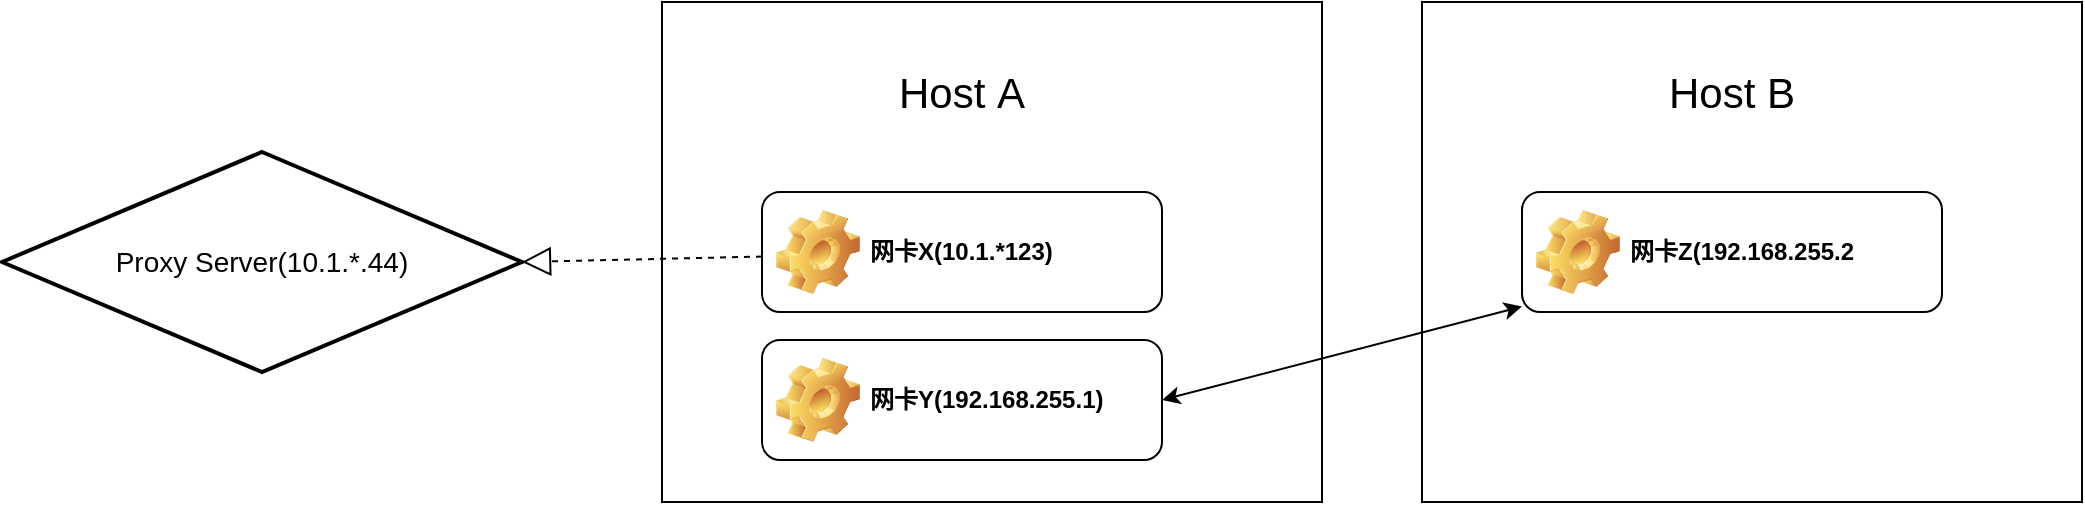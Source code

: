 <mxfile version="10.7.5" type="github"><diagram id="rq3TsojF4IwDo-_1PW8J" name="Page-1"><mxGraphModel dx="2205" dy="755" grid="1" gridSize="10" guides="1" tooltips="1" connect="1" arrows="1" fold="1" page="1" pageScale="1" pageWidth="827" pageHeight="1169" math="0" shadow="0"><root><mxCell id="0"/><mxCell id="1" parent="0"/><mxCell id="56PdxTiCXH39vy1W5SiV-4" value="Proxy&amp;nbsp;Server(10.1.*.44)" style="shape=rhombus;strokeWidth=2;fontSize=17;perimeter=rhombusPerimeter;whiteSpace=wrap;html=1;align=center;fontSize=14;" vertex="1" parent="1"><mxGeometry x="-420" y="490" width="260" height="110" as="geometry"/></mxCell><mxCell id="56PdxTiCXH39vy1W5SiV-40" value="" style="rounded=0;whiteSpace=wrap;html=1;" vertex="1" parent="1"><mxGeometry x="-90" y="415" width="330" height="250" as="geometry"/></mxCell><mxCell id="56PdxTiCXH39vy1W5SiV-41" value="网卡X(10.1.*123)" style="label;whiteSpace=wrap;html=1;image=img/clipart/Gear_128x128.png" vertex="1" parent="1"><mxGeometry x="-40" y="510" width="200" height="60" as="geometry"/></mxCell><mxCell id="56PdxTiCXH39vy1W5SiV-28" value="" style="endArrow=block;dashed=1;endFill=0;endSize=12;html=1;entryX=1;entryY=0.5;entryDx=0;entryDy=0;" edge="1" parent="1" source="56PdxTiCXH39vy1W5SiV-41" target="56PdxTiCXH39vy1W5SiV-4"><mxGeometry width="160" relative="1" as="geometry"><mxPoint x="190" y="339" as="sourcePoint"/><mxPoint x="250" y="240" as="targetPoint"/></mxGeometry></mxCell><mxCell id="56PdxTiCXH39vy1W5SiV-44" value="网卡Y(192.168.255.1)" style="label;whiteSpace=wrap;html=1;image=img/clipart/Gear_128x128.png" vertex="1" parent="1"><mxGeometry x="-40" y="584" width="200" height="60" as="geometry"/></mxCell><mxCell id="56PdxTiCXH39vy1W5SiV-45" value="Host&amp;nbsp;A" style="text;html=1;strokeColor=none;fillColor=none;align=center;verticalAlign=middle;whiteSpace=wrap;rounded=0;fontSize=21;" vertex="1" parent="1"><mxGeometry x="5" y="440" width="110" height="40" as="geometry"/></mxCell><mxCell id="56PdxTiCXH39vy1W5SiV-48" value="" style="rounded=0;whiteSpace=wrap;html=1;" vertex="1" parent="1"><mxGeometry x="290" y="415" width="330" height="250" as="geometry"/></mxCell><mxCell id="56PdxTiCXH39vy1W5SiV-49" value="网卡Z(192.168.255.2" style="label;whiteSpace=wrap;html=1;image=img/clipart/Gear_128x128.png" vertex="1" parent="1"><mxGeometry x="340" y="510" width="210" height="60" as="geometry"/></mxCell><mxCell id="56PdxTiCXH39vy1W5SiV-51" value="Host&amp;nbsp;B" style="text;html=1;strokeColor=none;fillColor=none;align=center;verticalAlign=middle;whiteSpace=wrap;rounded=0;fontSize=21;" vertex="1" parent="1"><mxGeometry x="390" y="440" width="110" height="40" as="geometry"/></mxCell><mxCell id="56PdxTiCXH39vy1W5SiV-53" value="" style="endArrow=classic;startArrow=classic;html=1;fontSize=21;exitX=1;exitY=0.5;exitDx=0;exitDy=0;" edge="1" parent="1" source="56PdxTiCXH39vy1W5SiV-44" target="56PdxTiCXH39vy1W5SiV-49"><mxGeometry width="50" height="50" relative="1" as="geometry"><mxPoint x="330" y="620" as="sourcePoint"/><mxPoint x="380" y="570" as="targetPoint"/></mxGeometry></mxCell></root></mxGraphModel></diagram></mxfile>